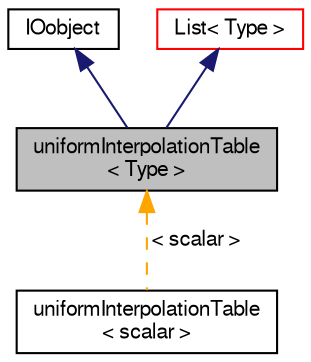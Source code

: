 digraph "uniformInterpolationTable&lt; Type &gt;"
{
  bgcolor="transparent";
  edge [fontname="FreeSans",fontsize="10",labelfontname="FreeSans",labelfontsize="10"];
  node [fontname="FreeSans",fontsize="10",shape=record];
  Node0 [label="uniformInterpolationTable\l\< Type \>",height=0.2,width=0.4,color="black", fillcolor="grey75", style="filled", fontcolor="black"];
  Node1 -> Node0 [dir="back",color="midnightblue",fontsize="10",style="solid",fontname="FreeSans"];
  Node1 [label="IOobject",height=0.2,width=0.4,color="black",URL="$a26142.html",tooltip="IOobject defines the attributes of an object for which implicit objectRegistry management is supporte..."];
  Node2 -> Node0 [dir="back",color="midnightblue",fontsize="10",style="solid",fontname="FreeSans"];
  Node2 [label="List\< Type \>",height=0.2,width=0.4,color="red",URL="$a25694.html"];
  Node0 -> Node7 [dir="back",color="orange",fontsize="10",style="dashed",label=" \< scalar \>" ,fontname="FreeSans"];
  Node7 [label="uniformInterpolationTable\l\< scalar \>",height=0.2,width=0.4,color="black",URL="$a26770.html"];
}

